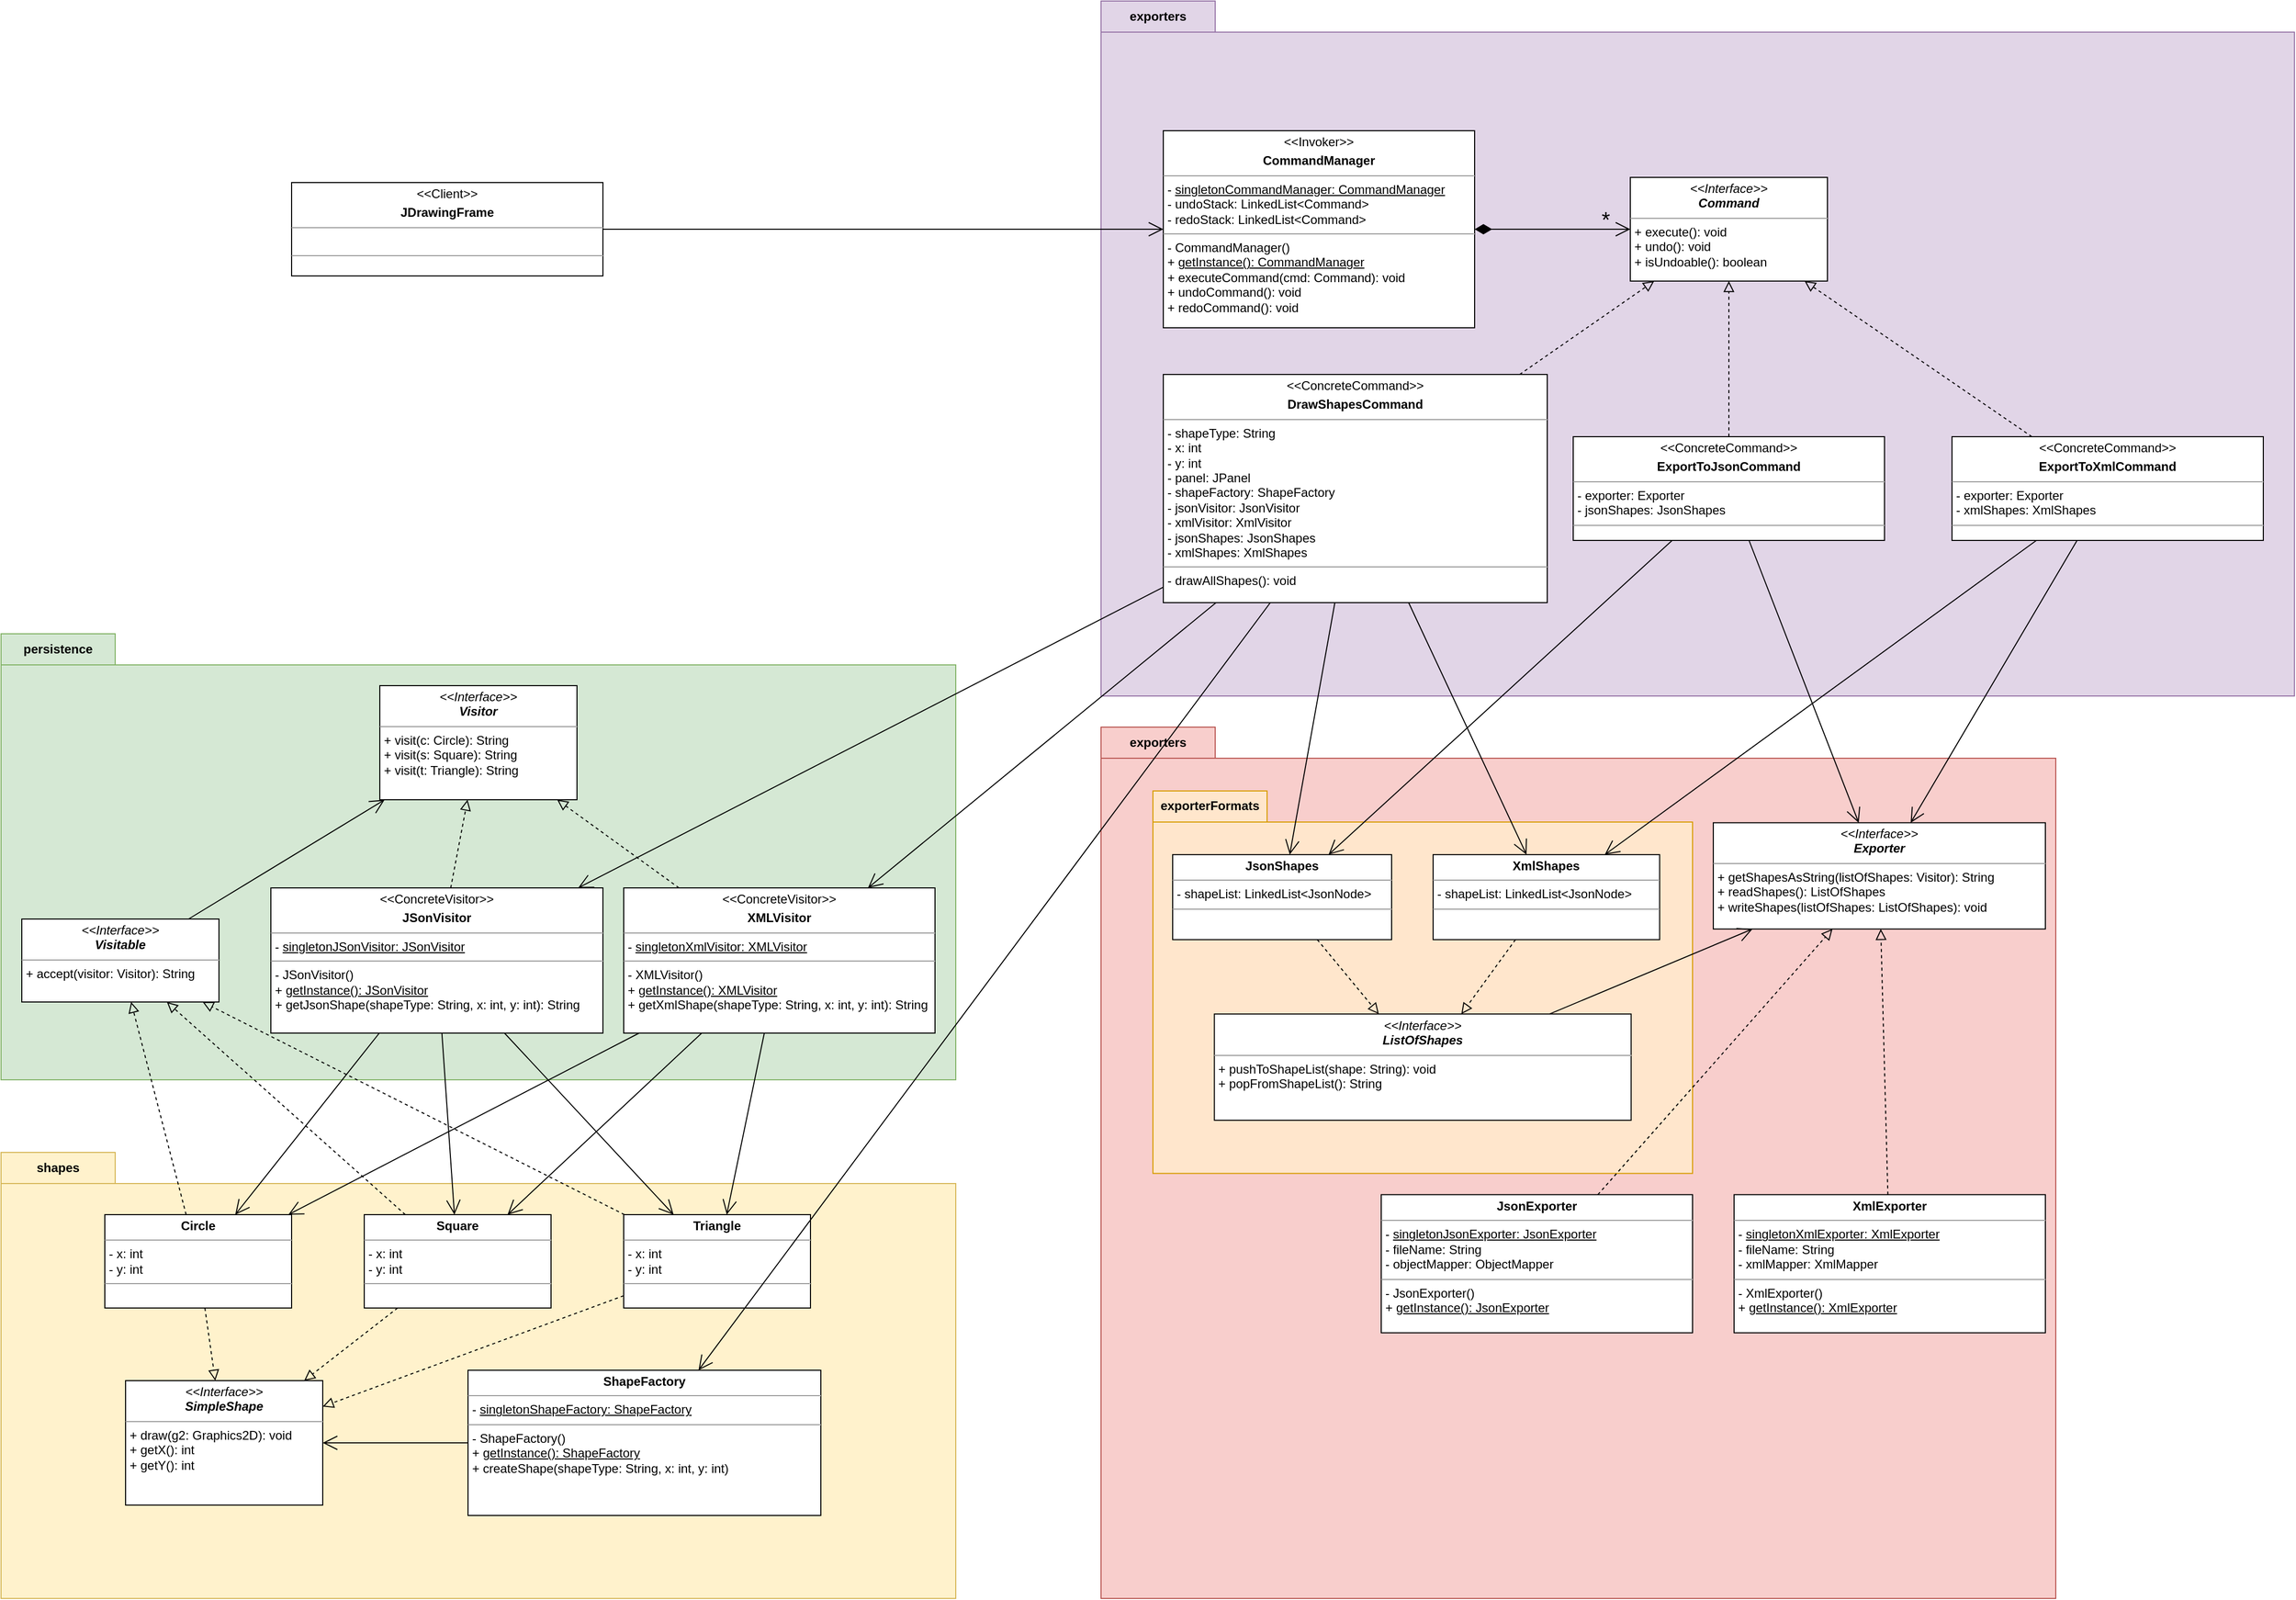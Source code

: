 <mxfile version="22.0.2" type="device">
  <diagram name="Page-1" id="yHwHfzgR9e0unk_ksKDr">
    <mxGraphModel dx="869" dy="1450" grid="1" gridSize="10" guides="1" tooltips="1" connect="1" arrows="1" fold="1" page="1" pageScale="1" pageWidth="1600" pageHeight="900" math="0" shadow="0">
      <root>
        <mxCell id="0" />
        <mxCell id="1" parent="0" />
        <mxCell id="zdaYkoFujApFUORkzW3X-61" value="exporters" style="shape=folder;fontStyle=1;tabWidth=110;tabHeight=30;tabPosition=left;html=1;boundedLbl=1;labelInHeader=1;container=1;collapsible=0;whiteSpace=wrap;fillColor=#e1d5e7;strokeColor=#9673a6;" parent="1" vertex="1">
          <mxGeometry x="1280" y="-660" width="1150" height="670" as="geometry" />
        </mxCell>
        <mxCell id="zdaYkoFujApFUORkzW3X-62" value="" style="html=1;strokeColor=none;resizeWidth=1;resizeHeight=1;fillColor=none;part=1;connectable=0;allowArrows=0;deletable=0;whiteSpace=wrap;" parent="zdaYkoFujApFUORkzW3X-61" vertex="1">
          <mxGeometry width="1150" height="469.0" relative="1" as="geometry">
            <mxPoint y="30" as="offset" />
          </mxGeometry>
        </mxCell>
        <mxCell id="zdaYkoFujApFUORkzW3X-52" value="&lt;p style=&quot;border-color: var(--border-color); margin: 4px 0px 0px; text-align: center;&quot;&gt;&amp;lt;&amp;lt;Invoker&amp;gt;&amp;gt;&lt;/p&gt;&lt;p style=&quot;margin:0px;margin-top:4px;text-align:center;&quot;&gt;&lt;b&gt;CommandManager&lt;/b&gt;&lt;/p&gt;&lt;hr size=&quot;1&quot;&gt;&lt;p style=&quot;margin:0px;margin-left:4px;&quot;&gt;- &lt;u&gt;singletonCommandManager: CommandManager&lt;/u&gt;&lt;/p&gt;&lt;p style=&quot;margin:0px;margin-left:4px;&quot;&gt;- undoStack: LinkedList&amp;lt;Command&amp;gt;&lt;/p&gt;&lt;p style=&quot;margin:0px;margin-left:4px;&quot;&gt;- redoStack: LinkedList&amp;lt;Command&amp;gt;&lt;/p&gt;&lt;hr size=&quot;1&quot;&gt;&lt;p style=&quot;border-color: var(--border-color); margin: 0px 0px 0px 4px;&quot;&gt;- CommandManager()&lt;/p&gt;&lt;p style=&quot;border-color: var(--border-color); margin: 0px 0px 0px 4px;&quot;&gt;+ &lt;u&gt;getInstance(): CommandManager&lt;/u&gt;&lt;/p&gt;&lt;p style=&quot;border-color: var(--border-color); margin: 0px 0px 0px 4px;&quot;&gt;+ executeCommand(cmd: Command): void&lt;/p&gt;&lt;p style=&quot;border-color: var(--border-color); margin: 0px 0px 0px 4px;&quot;&gt;+ undoCommand(): void&lt;/p&gt;&lt;p style=&quot;border-color: var(--border-color); margin: 0px 0px 0px 4px;&quot;&gt;+ redoCommand(): void&lt;/p&gt;" style="verticalAlign=top;align=left;overflow=fill;fontSize=12;fontFamily=Helvetica;html=1;whiteSpace=wrap;" parent="zdaYkoFujApFUORkzW3X-61" vertex="1">
          <mxGeometry x="60" y="125" width="300" height="190" as="geometry" />
        </mxCell>
        <mxCell id="zdaYkoFujApFUORkzW3X-56" value="&lt;p style=&quot;margin:0px;margin-top:4px;text-align:center;&quot;&gt;&amp;lt;&amp;lt;ConcreteCommand&amp;gt;&amp;gt;&lt;/p&gt;&lt;p style=&quot;margin:0px;margin-top:4px;text-align:center;&quot;&gt;&lt;b&gt;DrawShapesCommand&lt;/b&gt;&lt;/p&gt;&lt;hr size=&quot;1&quot;&gt;&lt;p style=&quot;margin:0px;margin-left:4px;&quot;&gt;&lt;span style=&quot;background-color: initial;&quot;&gt;- shapeType: String&lt;/span&gt;&lt;br&gt;&lt;/p&gt;&lt;p style=&quot;margin:0px;margin-left:4px;&quot;&gt;- x: int&lt;/p&gt;&lt;p style=&quot;margin:0px;margin-left:4px;&quot;&gt;- y: int&lt;/p&gt;&lt;p style=&quot;border-color: var(--border-color); margin: 0px 0px 0px 4px;&quot;&gt;- panel: JPanel&lt;/p&gt;&lt;p style=&quot;margin:0px;margin-left:4px;&quot;&gt;- shapeFactory: ShapeFactory&lt;/p&gt;&lt;div&gt;&lt;p style=&quot;border-color: var(--border-color); margin: 0px 0px 0px 4px;&quot;&gt;- jsonVisitor: JsonVisitor&lt;/p&gt;&lt;/div&gt;&lt;div&gt;&lt;p style=&quot;border-color: var(--border-color); margin: 0px 0px 0px 4px;&quot;&gt;- xmlVisitor: XmlVisitor&lt;/p&gt;&lt;/div&gt;&lt;div&gt;&lt;p style=&quot;border-color: var(--border-color); margin: 0px 0px 0px 4px;&quot;&gt;- jsonShapes: JsonShapes&lt;/p&gt;&lt;/div&gt;&lt;div&gt;&lt;p style=&quot;border-color: var(--border-color); margin: 0px 0px 0px 4px;&quot;&gt;- xmlShapes: XmlShapes&lt;/p&gt;&lt;/div&gt;&lt;hr size=&quot;1&quot;&gt;&lt;p style=&quot;border-color: var(--border-color); margin: 0px 0px 0px 4px;&quot;&gt;- drawAllShapes(): void&lt;/p&gt;" style="verticalAlign=top;align=left;overflow=fill;fontSize=12;fontFamily=Helvetica;html=1;whiteSpace=wrap;" parent="zdaYkoFujApFUORkzW3X-61" vertex="1">
          <mxGeometry x="60" y="360" width="370" height="220" as="geometry" />
        </mxCell>
        <mxCell id="zdaYkoFujApFUORkzW3X-51" value="&lt;p style=&quot;margin:0px;margin-top:4px;text-align:center;&quot;&gt;&lt;i&gt;&amp;lt;&amp;lt;Interface&amp;gt;&amp;gt;&lt;/i&gt;&lt;br&gt;&lt;b&gt;&lt;i&gt;Command&lt;/i&gt;&lt;/b&gt;&lt;/p&gt;&lt;hr size=&quot;1&quot;&gt;&lt;p style=&quot;margin:0px;margin-left:4px;&quot;&gt;&lt;/p&gt;&lt;p style=&quot;margin:0px;margin-left:4px;&quot;&gt;+ execute(): void&lt;/p&gt;&lt;p style=&quot;margin:0px;margin-left:4px;&quot;&gt;+ undo(): void&lt;/p&gt;&lt;p style=&quot;margin:0px;margin-left:4px;&quot;&gt;+ isUndoable(): boolean&lt;/p&gt;" style="verticalAlign=top;align=left;overflow=fill;fontSize=12;fontFamily=Helvetica;html=1;whiteSpace=wrap;" parent="zdaYkoFujApFUORkzW3X-61" vertex="1">
          <mxGeometry x="510" y="170" width="190" height="100" as="geometry" />
        </mxCell>
        <mxCell id="zdaYkoFujApFUORkzW3X-58" value="" style="endArrow=block;startArrow=none;endFill=0;startFill=0;endSize=8;html=1;verticalAlign=bottom;dashed=1;labelBackgroundColor=none;rounded=0;" parent="zdaYkoFujApFUORkzW3X-61" source="zdaYkoFujApFUORkzW3X-56" target="zdaYkoFujApFUORkzW3X-51" edge="1">
          <mxGeometry width="160" relative="1" as="geometry">
            <mxPoint x="398" y="630" as="sourcePoint" />
            <mxPoint x="480" y="560" as="targetPoint" />
          </mxGeometry>
        </mxCell>
        <mxCell id="zdaYkoFujApFUORkzW3X-53" value="&lt;p style=&quot;margin:0px;margin-top:4px;text-align:center;&quot;&gt;&amp;lt;&amp;lt;ConcreteCommand&amp;gt;&amp;gt;&lt;/p&gt;&lt;p style=&quot;margin:0px;margin-top:4px;text-align:center;&quot;&gt;&lt;b&gt;ExportToJsonCommand&lt;/b&gt;&lt;/p&gt;&lt;hr size=&quot;1&quot;&gt;&lt;p style=&quot;margin:0px;margin-left:4px;&quot;&gt;- exporter: Exporter&lt;/p&gt;&lt;p style=&quot;margin:0px;margin-left:4px;&quot;&gt;- jsonShapes: JsonShapes&lt;/p&gt;&lt;hr size=&quot;1&quot;&gt;&lt;p style=&quot;border-color: var(--border-color); margin: 0px 0px 0px 4px;&quot;&gt;&lt;br&gt;&lt;/p&gt;" style="verticalAlign=top;align=left;overflow=fill;fontSize=12;fontFamily=Helvetica;html=1;whiteSpace=wrap;" parent="zdaYkoFujApFUORkzW3X-61" vertex="1">
          <mxGeometry x="455" y="420" width="300" height="100" as="geometry" />
        </mxCell>
        <mxCell id="zdaYkoFujApFUORkzW3X-60" value="" style="endArrow=block;startArrow=none;endFill=0;startFill=0;endSize=8;html=1;verticalAlign=bottom;dashed=1;labelBackgroundColor=none;rounded=0;" parent="zdaYkoFujApFUORkzW3X-61" source="zdaYkoFujApFUORkzW3X-53" target="zdaYkoFujApFUORkzW3X-51" edge="1">
          <mxGeometry width="160" relative="1" as="geometry">
            <mxPoint x="359" y="440" as="sourcePoint" />
            <mxPoint x="559" y="290" as="targetPoint" />
          </mxGeometry>
        </mxCell>
        <mxCell id="zdaYkoFujApFUORkzW3X-55" value="&lt;p style=&quot;margin:0px;margin-top:4px;text-align:center;&quot;&gt;&amp;lt;&amp;lt;ConcreteCommand&amp;gt;&amp;gt;&lt;/p&gt;&lt;p style=&quot;margin:0px;margin-top:4px;text-align:center;&quot;&gt;&lt;b&gt;ExportToXmlCommand&lt;/b&gt;&lt;/p&gt;&lt;hr size=&quot;1&quot;&gt;&lt;p style=&quot;margin:0px;margin-left:4px;&quot;&gt;- exporter: Exporter&lt;/p&gt;&lt;p style=&quot;margin:0px;margin-left:4px;&quot;&gt;- xmlShapes: XmlShapes&lt;/p&gt;&lt;hr size=&quot;1&quot;&gt;&lt;p style=&quot;border-color: var(--border-color); margin: 0px 0px 0px 4px;&quot;&gt;&lt;br&gt;&lt;/p&gt;" style="verticalAlign=top;align=left;overflow=fill;fontSize=12;fontFamily=Helvetica;html=1;whiteSpace=wrap;" parent="zdaYkoFujApFUORkzW3X-61" vertex="1">
          <mxGeometry x="820" y="420" width="300" height="100" as="geometry" />
        </mxCell>
        <mxCell id="zdaYkoFujApFUORkzW3X-59" value="" style="endArrow=block;startArrow=none;endFill=0;startFill=0;endSize=8;html=1;verticalAlign=bottom;dashed=1;labelBackgroundColor=none;rounded=0;" parent="zdaYkoFujApFUORkzW3X-61" source="zdaYkoFujApFUORkzW3X-55" target="zdaYkoFujApFUORkzW3X-51" edge="1">
          <mxGeometry width="160" relative="1" as="geometry">
            <mxPoint x="349" y="430" as="sourcePoint" />
            <mxPoint x="549" y="280" as="targetPoint" />
          </mxGeometry>
        </mxCell>
        <mxCell id="zdaYkoFujApFUORkzW3X-90" value="" style="endArrow=open;html=1;endSize=12;startArrow=diamondThin;startSize=14;startFill=1;align=left;verticalAlign=bottom;rounded=0;" parent="zdaYkoFujApFUORkzW3X-61" source="zdaYkoFujApFUORkzW3X-52" target="zdaYkoFujApFUORkzW3X-51" edge="1">
          <mxGeometry x="0.6" relative="1" as="geometry">
            <mxPoint x="320" y="210" as="sourcePoint" />
            <mxPoint x="480" y="210" as="targetPoint" />
            <mxPoint as="offset" />
          </mxGeometry>
        </mxCell>
        <mxCell id="zdaYkoFujApFUORkzW3X-91" value="&lt;font style=&quot;font-size: 21px;&quot;&gt;*&lt;/font&gt;" style="edgeLabel;html=1;align=center;verticalAlign=middle;resizable=0;points=[];fontColor=default;labelBackgroundColor=none;" parent="zdaYkoFujApFUORkzW3X-90" vertex="1" connectable="0">
          <mxGeometry x="0.68" y="2" relative="1" as="geometry">
            <mxPoint y="-8" as="offset" />
          </mxGeometry>
        </mxCell>
        <mxCell id="zdaYkoFujApFUORkzW3X-27" value="exporters" style="shape=folder;fontStyle=1;tabWidth=110;tabHeight=30;tabPosition=left;html=1;boundedLbl=1;labelInHeader=1;container=1;collapsible=0;whiteSpace=wrap;fillColor=#f8cecc;strokeColor=#b85450;" parent="1" vertex="1">
          <mxGeometry x="1280" y="40" width="920" height="840" as="geometry" />
        </mxCell>
        <mxCell id="zdaYkoFujApFUORkzW3X-28" value="" style="html=1;strokeColor=none;resizeWidth=1;resizeHeight=1;fillColor=none;part=1;connectable=0;allowArrows=0;deletable=0;whiteSpace=wrap;" parent="zdaYkoFujApFUORkzW3X-27" vertex="1">
          <mxGeometry width="920" height="588" relative="1" as="geometry">
            <mxPoint y="30" as="offset" />
          </mxGeometry>
        </mxCell>
        <mxCell id="zdaYkoFujApFUORkzW3X-20" value="&lt;p style=&quot;margin:0px;margin-top:4px;text-align:center;&quot;&gt;&lt;b&gt;JsonExporter&lt;/b&gt;&lt;/p&gt;&lt;hr size=&quot;1&quot;&gt;&lt;p style=&quot;margin:0px;margin-left:4px;&quot;&gt;- &lt;u&gt;singletonJsonExporter: JsonExporter&lt;/u&gt;&lt;/p&gt;&lt;p style=&quot;margin:0px;margin-left:4px;&quot;&gt;- fileName: String&lt;/p&gt;&lt;p style=&quot;margin:0px;margin-left:4px;&quot;&gt;- objectMapper: ObjectMapper&lt;/p&gt;&lt;hr size=&quot;1&quot;&gt;&lt;p style=&quot;border-color: var(--border-color); margin: 0px 0px 0px 4px;&quot;&gt;- JsonExporter()&lt;/p&gt;&lt;p style=&quot;border-color: var(--border-color); margin: 0px 0px 0px 4px;&quot;&gt;+ &lt;u&gt;getInstance(): JsonExporter&lt;/u&gt;&lt;/p&gt;&lt;p style=&quot;border-color: var(--border-color); margin: 0px 0px 0px 4px;&quot;&gt;&lt;br&gt;&lt;/p&gt;" style="verticalAlign=top;align=left;overflow=fill;fontSize=12;fontFamily=Helvetica;html=1;whiteSpace=wrap;" parent="zdaYkoFujApFUORkzW3X-27" vertex="1">
          <mxGeometry x="270" y="450.732" width="300" height="133.171" as="geometry" />
        </mxCell>
        <mxCell id="zdaYkoFujApFUORkzW3X-21" value="&lt;p style=&quot;margin:0px;margin-top:4px;text-align:center;&quot;&gt;&lt;b&gt;XmlExporter&lt;/b&gt;&lt;/p&gt;&lt;hr size=&quot;1&quot;&gt;&lt;p style=&quot;margin:0px;margin-left:4px;&quot;&gt;- &lt;u&gt;singletonXmlExporter: XmlExporter&lt;/u&gt;&lt;/p&gt;&lt;p style=&quot;margin:0px;margin-left:4px;&quot;&gt;- fileName: String&lt;/p&gt;&lt;p style=&quot;margin:0px;margin-left:4px;&quot;&gt;- xmlMapper: XmlMapper&lt;/p&gt;&lt;hr size=&quot;1&quot;&gt;&lt;p style=&quot;border-color: var(--border-color); margin: 0px 0px 0px 4px;&quot;&gt;- XmlExporter()&lt;/p&gt;&lt;p style=&quot;border-color: var(--border-color); margin: 0px 0px 0px 4px;&quot;&gt;+ &lt;u&gt;getInstance(): XmlExporter&lt;/u&gt;&lt;/p&gt;&lt;p style=&quot;border-color: var(--border-color); margin: 0px 0px 0px 4px;&quot;&gt;&lt;br&gt;&lt;/p&gt;" style="verticalAlign=top;align=left;overflow=fill;fontSize=12;fontFamily=Helvetica;html=1;whiteSpace=wrap;" parent="zdaYkoFujApFUORkzW3X-27" vertex="1">
          <mxGeometry x="610" y="450.732" width="300" height="133.171" as="geometry" />
        </mxCell>
        <mxCell id="zdaYkoFujApFUORkzW3X-19" value="&lt;p style=&quot;margin:0px;margin-top:4px;text-align:center;&quot;&gt;&lt;i&gt;&amp;lt;&amp;lt;Interface&amp;gt;&amp;gt;&lt;/i&gt;&lt;br&gt;&lt;b&gt;&lt;i&gt;Exporter&lt;/i&gt;&lt;/b&gt;&lt;/p&gt;&lt;hr size=&quot;1&quot;&gt;&lt;p style=&quot;margin:0px;margin-left:4px;&quot;&gt;&lt;/p&gt;&lt;p style=&quot;margin:0px;margin-left:4px;&quot;&gt;+ getShapesAsString(listOfShapes: Visitor): String&lt;/p&gt;&lt;p style=&quot;margin:0px;margin-left:4px;&quot;&gt;+ readShapes(): ListOfShapes&lt;/p&gt;&lt;p style=&quot;margin:0px;margin-left:4px;&quot;&gt;+ writeShapes(listOfShapes: ListOfShapes): void&lt;/p&gt;" style="verticalAlign=top;align=left;overflow=fill;fontSize=12;fontFamily=Helvetica;html=1;whiteSpace=wrap;" parent="zdaYkoFujApFUORkzW3X-27" vertex="1">
          <mxGeometry x="590" y="92.195" width="320" height="102.439" as="geometry" />
        </mxCell>
        <mxCell id="zdaYkoFujApFUORkzW3X-23" value="" style="endArrow=block;startArrow=none;endFill=0;startFill=0;endSize=8;html=1;verticalAlign=bottom;dashed=1;labelBackgroundColor=none;rounded=0;" parent="zdaYkoFujApFUORkzW3X-27" source="zdaYkoFujApFUORkzW3X-21" target="zdaYkoFujApFUORkzW3X-19" edge="1">
          <mxGeometry width="160" relative="1" as="geometry">
            <mxPoint x="321" y="573.659" as="sourcePoint" />
            <mxPoint x="423" y="686.341" as="targetPoint" />
          </mxGeometry>
        </mxCell>
        <mxCell id="zdaYkoFujApFUORkzW3X-36" value="exporterFormats" style="shape=folder;fontStyle=1;tabWidth=110;tabHeight=30;tabPosition=left;html=1;boundedLbl=1;labelInHeader=1;container=1;collapsible=0;whiteSpace=wrap;fillColor=#ffe6cc;strokeColor=#d79b00;" parent="zdaYkoFujApFUORkzW3X-27" vertex="1">
          <mxGeometry x="50" y="61.463" width="520" height="368.78" as="geometry" />
        </mxCell>
        <mxCell id="zdaYkoFujApFUORkzW3X-37" value="" style="html=1;strokeColor=none;resizeWidth=1;resizeHeight=1;fillColor=none;part=1;connectable=0;allowArrows=0;deletable=0;whiteSpace=wrap;" parent="zdaYkoFujApFUORkzW3X-36" vertex="1">
          <mxGeometry width="520" height="258.146" relative="1" as="geometry">
            <mxPoint y="30" as="offset" />
          </mxGeometry>
        </mxCell>
        <mxCell id="zdaYkoFujApFUORkzW3X-44" value="&lt;p style=&quot;margin:0px;margin-top:4px;text-align:center;&quot;&gt;&lt;b&gt;JsonShapes&lt;/b&gt;&lt;/p&gt;&lt;hr size=&quot;1&quot;&gt;&lt;p style=&quot;margin:0px;margin-left:4px;&quot;&gt;&lt;span style=&quot;background-color: initial;&quot;&gt;- shapeList: LinkedList&amp;lt;JsonNode&amp;gt;&lt;/span&gt;&lt;/p&gt;&lt;hr size=&quot;1&quot;&gt;&lt;p style=&quot;border-color: var(--border-color); margin: 0px 0px 0px 4px;&quot;&gt;&lt;br&gt;&lt;/p&gt;" style="verticalAlign=top;align=left;overflow=fill;fontSize=12;fontFamily=Helvetica;html=1;whiteSpace=wrap;" parent="zdaYkoFujApFUORkzW3X-36" vertex="1">
          <mxGeometry x="19.02" y="61.463" width="210.98" height="81.951" as="geometry" />
        </mxCell>
        <mxCell id="zdaYkoFujApFUORkzW3X-46" value="&lt;p style=&quot;margin:0px;margin-top:4px;text-align:center;&quot;&gt;&lt;i&gt;&amp;lt;&amp;lt;Interface&amp;gt;&amp;gt;&lt;/i&gt;&lt;br&gt;&lt;b&gt;&lt;i&gt;ListOfShapes&lt;/i&gt;&lt;/b&gt;&lt;/p&gt;&lt;hr size=&quot;1&quot;&gt;&lt;p style=&quot;margin:0px;margin-left:4px;&quot;&gt;&lt;/p&gt;&lt;p style=&quot;margin:0px;margin-left:4px;&quot;&gt;&lt;span style=&quot;background-color: initial;&quot;&gt;+ pushToShapeList(shape: String): void&lt;/span&gt;&lt;br&gt;&lt;/p&gt;&lt;p style=&quot;margin:0px;margin-left:4px;&quot;&gt;+ popFromShapeList(): String&lt;/p&gt;" style="verticalAlign=top;align=left;overflow=fill;fontSize=12;fontFamily=Helvetica;html=1;whiteSpace=wrap;" parent="zdaYkoFujApFUORkzW3X-36" vertex="1">
          <mxGeometry x="59.21" y="215.122" width="401.59" height="102.439" as="geometry" />
        </mxCell>
        <mxCell id="zdaYkoFujApFUORkzW3X-47" value="" style="endArrow=block;startArrow=none;endFill=0;startFill=0;endSize=8;html=1;verticalAlign=bottom;dashed=1;labelBackgroundColor=none;rounded=0;" parent="zdaYkoFujApFUORkzW3X-36" source="zdaYkoFujApFUORkzW3X-44" target="zdaYkoFujApFUORkzW3X-46" edge="1">
          <mxGeometry width="160" relative="1" as="geometry">
            <mxPoint x="182" y="563.415" as="sourcePoint" />
            <mxPoint x="223.854" y="614.634" as="targetPoint" />
          </mxGeometry>
        </mxCell>
        <mxCell id="zdaYkoFujApFUORkzW3X-48" value="" style="endArrow=block;startArrow=none;endFill=0;startFill=0;endSize=8;html=1;verticalAlign=bottom;dashed=1;labelBackgroundColor=none;rounded=0;" parent="zdaYkoFujApFUORkzW3X-36" source="zdaYkoFujApFUORkzW3X-49" target="zdaYkoFujApFUORkzW3X-46" edge="1">
          <mxGeometry width="160" relative="1" as="geometry">
            <mxPoint x="338.211" y="194.634" as="sourcePoint" />
            <mxPoint x="217.512" y="256.098" as="targetPoint" />
          </mxGeometry>
        </mxCell>
        <mxCell id="zdaYkoFujApFUORkzW3X-49" value="&lt;p style=&quot;margin:0px;margin-top:4px;text-align:center;&quot;&gt;&lt;b&gt;XmlShapes&lt;/b&gt;&lt;/p&gt;&lt;hr size=&quot;1&quot;&gt;&lt;p style=&quot;margin:0px;margin-left:4px;&quot;&gt;&lt;span style=&quot;background-color: initial;&quot;&gt;- shapeList: LinkedList&amp;lt;JsonNode&amp;gt;&lt;/span&gt;&lt;/p&gt;&lt;hr size=&quot;1&quot;&gt;&lt;p style=&quot;border-color: var(--border-color); margin: 0px 0px 0px 4px;&quot;&gt;&lt;br&gt;&lt;/p&gt;" style="verticalAlign=top;align=left;overflow=fill;fontSize=12;fontFamily=Helvetica;html=1;whiteSpace=wrap;" parent="zdaYkoFujApFUORkzW3X-36" vertex="1">
          <mxGeometry x="270" y="61.463" width="218.29" height="81.951" as="geometry" />
        </mxCell>
        <mxCell id="zdaYkoFujApFUORkzW3X-50" value="" style="endArrow=open;endFill=1;endSize=12;html=1;rounded=0;" parent="zdaYkoFujApFUORkzW3X-27" source="zdaYkoFujApFUORkzW3X-46" target="zdaYkoFujApFUORkzW3X-19" edge="1">
          <mxGeometry width="160" relative="1" as="geometry">
            <mxPoint x="320" y="604.39" as="sourcePoint" />
            <mxPoint x="480" y="604.39" as="targetPoint" />
          </mxGeometry>
        </mxCell>
        <mxCell id="zdaYkoFujApFUORkzW3X-22" value="" style="endArrow=block;startArrow=none;endFill=0;startFill=0;endSize=8;html=1;verticalAlign=bottom;dashed=1;labelBackgroundColor=none;rounded=0;" parent="zdaYkoFujApFUORkzW3X-27" source="zdaYkoFujApFUORkzW3X-20" target="zdaYkoFujApFUORkzW3X-19" edge="1">
          <mxGeometry width="160" relative="1" as="geometry">
            <mxPoint x="240" y="829.756" as="sourcePoint" />
            <mxPoint x="450" y="860.488" as="targetPoint" />
          </mxGeometry>
        </mxCell>
        <mxCell id="zdaYkoFujApFUORkzW3X-15" value="persistence" style="shape=folder;fontStyle=1;tabWidth=110;tabHeight=30;tabPosition=left;html=1;boundedLbl=1;labelInHeader=1;container=1;collapsible=0;whiteSpace=wrap;fillColor=#d5e8d4;strokeColor=#82b366;" parent="1" vertex="1">
          <mxGeometry x="220" y="-50" width="920" height="430" as="geometry" />
        </mxCell>
        <mxCell id="zdaYkoFujApFUORkzW3X-16" value="" style="html=1;strokeColor=none;resizeWidth=1;resizeHeight=1;fillColor=none;part=1;connectable=0;allowArrows=0;deletable=0;whiteSpace=wrap;" parent="zdaYkoFujApFUORkzW3X-15" vertex="1">
          <mxGeometry width="920" height="301" relative="1" as="geometry">
            <mxPoint y="30" as="offset" />
          </mxGeometry>
        </mxCell>
        <mxCell id="zCLVzjutfTqSLtrkokwM-8" value="&lt;p style=&quot;margin:0px;margin-top:4px;text-align:center;&quot;&gt;&lt;i&gt;&amp;lt;&amp;lt;Interface&amp;gt;&amp;gt;&lt;/i&gt;&lt;br&gt;&lt;b&gt;&lt;i&gt;Visitable&lt;/i&gt;&lt;/b&gt;&lt;/p&gt;&lt;hr size=&quot;1&quot;&gt;&lt;p style=&quot;margin:0px;margin-left:4px;&quot;&gt;&lt;/p&gt;&lt;p style=&quot;margin:0px;margin-left:4px;&quot;&gt;+ accept(visitor: Visitor): String&lt;/p&gt;" style="verticalAlign=top;align=left;overflow=fill;fontSize=12;fontFamily=Helvetica;html=1;whiteSpace=wrap;" parent="zdaYkoFujApFUORkzW3X-15" vertex="1">
          <mxGeometry x="20" y="275" width="190" height="80" as="geometry" />
        </mxCell>
        <mxCell id="zdaYkoFujApFUORkzW3X-9" value="&lt;p style=&quot;margin:0px;margin-top:4px;text-align:center;&quot;&gt;&amp;lt;&amp;lt;ConcreteVisitor&amp;gt;&amp;gt;&lt;/p&gt;&lt;p style=&quot;margin:0px;margin-top:4px;text-align:center;&quot;&gt;&lt;b&gt;JSonVisitor&lt;/b&gt;&lt;/p&gt;&lt;hr size=&quot;1&quot;&gt;&lt;p style=&quot;margin:0px;margin-left:4px;&quot;&gt;- &lt;u&gt;singletonJSonVisitor: JSonVisitor&lt;/u&gt;&lt;/p&gt;&lt;hr size=&quot;1&quot;&gt;&lt;p style=&quot;border-color: var(--border-color); margin: 0px 0px 0px 4px;&quot;&gt;- JSonVisitor()&lt;/p&gt;&lt;p style=&quot;border-color: var(--border-color); margin: 0px 0px 0px 4px;&quot;&gt;+ &lt;u&gt;getInstance(): JSonVisitor&lt;/u&gt;&lt;/p&gt;&lt;p style=&quot;border-color: var(--border-color); margin: 0px 0px 0px 4px;&quot;&gt;+ getJsonShape(shapeType: String, x: int, y: int): String&lt;/p&gt;" style="verticalAlign=top;align=left;overflow=fill;fontSize=12;fontFamily=Helvetica;html=1;whiteSpace=wrap;" parent="zdaYkoFujApFUORkzW3X-15" vertex="1">
          <mxGeometry x="260" y="245" width="320" height="140" as="geometry" />
        </mxCell>
        <mxCell id="zdaYkoFujApFUORkzW3X-10" value="&lt;p style=&quot;margin:0px;margin-top:4px;text-align:center;&quot;&gt;&amp;lt;&amp;lt;ConcreteVisitor&amp;gt;&amp;gt;&lt;b&gt;&lt;br&gt;&lt;/b&gt;&lt;/p&gt;&lt;p style=&quot;margin:0px;margin-top:4px;text-align:center;&quot;&gt;&lt;b&gt;XMLVisitor&lt;/b&gt;&lt;/p&gt;&lt;hr size=&quot;1&quot;&gt;&lt;p style=&quot;margin:0px;margin-left:4px;&quot;&gt;- &lt;u&gt;singletonXmlVisitor: XMLVisitor&lt;/u&gt;&lt;/p&gt;&lt;hr size=&quot;1&quot;&gt;&lt;p style=&quot;border-color: var(--border-color); margin: 0px 0px 0px 4px;&quot;&gt;- XMLVisitor()&lt;/p&gt;&lt;p style=&quot;border-color: var(--border-color); margin: 0px 0px 0px 4px;&quot;&gt;+ &lt;u&gt;getInstance(): XMLVisitor&lt;/u&gt;&lt;/p&gt;&lt;p style=&quot;border-color: var(--border-color); margin: 0px 0px 0px 4px;&quot;&gt;+ getXmlShape(shapeType: String, x: int, y: int): String&lt;/p&gt;" style="verticalAlign=top;align=left;overflow=fill;fontSize=12;fontFamily=Helvetica;html=1;whiteSpace=wrap;" parent="zdaYkoFujApFUORkzW3X-15" vertex="1">
          <mxGeometry x="600" y="245" width="300" height="140" as="geometry" />
        </mxCell>
        <mxCell id="zdaYkoFujApFUORkzW3X-2" value="&lt;p style=&quot;margin:0px;margin-top:4px;text-align:center;&quot;&gt;&lt;i&gt;&amp;lt;&amp;lt;Interface&amp;gt;&amp;gt;&lt;/i&gt;&lt;br&gt;&lt;b&gt;&lt;i&gt;Visitor&lt;/i&gt;&lt;/b&gt;&lt;/p&gt;&lt;hr size=&quot;1&quot;&gt;&lt;p style=&quot;margin:0px;margin-left:4px;&quot;&gt;&lt;/p&gt;&lt;p style=&quot;margin:0px;margin-left:4px;&quot;&gt;+ visit(c: Circle): String&lt;br&gt;&lt;/p&gt;&lt;p style=&quot;margin:0px;margin-left:4px;&quot;&gt;+ visit(s: Square): String&lt;br&gt;&lt;/p&gt;&lt;p style=&quot;margin:0px;margin-left:4px;&quot;&gt;+ visit(t: Triangle): String&lt;br&gt;&lt;/p&gt;" style="verticalAlign=top;align=left;overflow=fill;fontSize=12;fontFamily=Helvetica;html=1;whiteSpace=wrap;" parent="zdaYkoFujApFUORkzW3X-15" vertex="1">
          <mxGeometry x="365" y="50" width="190" height="110" as="geometry" />
        </mxCell>
        <mxCell id="zdaYkoFujApFUORkzW3X-12" value="" style="endArrow=block;startArrow=none;endFill=0;startFill=0;endSize=8;html=1;verticalAlign=bottom;dashed=1;labelBackgroundColor=none;rounded=0;" parent="zdaYkoFujApFUORkzW3X-15" source="zdaYkoFujApFUORkzW3X-10" target="zdaYkoFujApFUORkzW3X-2" edge="1">
          <mxGeometry width="160" relative="1" as="geometry">
            <mxPoint x="415" y="240" as="sourcePoint" />
            <mxPoint x="539" y="320" as="targetPoint" />
          </mxGeometry>
        </mxCell>
        <mxCell id="zdaYkoFujApFUORkzW3X-11" value="" style="endArrow=block;startArrow=none;endFill=0;startFill=0;endSize=8;html=1;verticalAlign=bottom;dashed=1;labelBackgroundColor=none;rounded=0;" parent="zdaYkoFujApFUORkzW3X-15" source="zdaYkoFujApFUORkzW3X-9" target="zdaYkoFujApFUORkzW3X-2" edge="1">
          <mxGeometry width="160" relative="1" as="geometry">
            <mxPoint x="620" y="552" as="sourcePoint" />
            <mxPoint x="330" y="430" as="targetPoint" />
          </mxGeometry>
        </mxCell>
        <mxCell id="zdaYkoFujApFUORkzW3X-17" value="" style="endArrow=open;endFill=1;endSize=12;html=1;rounded=0;" parent="zdaYkoFujApFUORkzW3X-15" source="zCLVzjutfTqSLtrkokwM-8" target="zdaYkoFujApFUORkzW3X-2" edge="1">
          <mxGeometry width="160" relative="1" as="geometry">
            <mxPoint x="320" y="556" as="sourcePoint" />
            <mxPoint x="533" y="430" as="targetPoint" />
          </mxGeometry>
        </mxCell>
        <mxCell id="zdaYkoFujApFUORkzW3X-13" value="shapes" style="shape=folder;fontStyle=1;tabWidth=110;tabHeight=30;tabPosition=left;html=1;boundedLbl=1;labelInHeader=1;container=1;collapsible=0;whiteSpace=wrap;fillColor=#fff2cc;strokeColor=#d6b656;" parent="1" vertex="1">
          <mxGeometry x="220" y="450" width="920" height="430" as="geometry" />
        </mxCell>
        <mxCell id="zdaYkoFujApFUORkzW3X-14" value="" style="html=1;strokeColor=none;resizeWidth=1;resizeHeight=1;fillColor=none;part=1;connectable=0;allowArrows=0;deletable=0;whiteSpace=wrap;" parent="zdaYkoFujApFUORkzW3X-13" vertex="1">
          <mxGeometry width="920" height="301" relative="1" as="geometry">
            <mxPoint y="30" as="offset" />
          </mxGeometry>
        </mxCell>
        <mxCell id="zCLVzjutfTqSLtrkokwM-7" value="&lt;p style=&quot;margin:0px;margin-top:4px;text-align:center;&quot;&gt;&lt;b&gt;Circle&lt;/b&gt;&lt;/p&gt;&lt;hr size=&quot;1&quot;&gt;&lt;p style=&quot;margin:0px;margin-left:4px;&quot;&gt;- x: int&lt;/p&gt;&lt;p style=&quot;margin:0px;margin-left:4px;&quot;&gt;- y: int&lt;/p&gt;&lt;hr size=&quot;1&quot;&gt;&lt;p style=&quot;border-color: var(--border-color); margin: 0px 0px 0px 4px;&quot;&gt;&lt;br&gt;&lt;/p&gt;" style="verticalAlign=top;align=left;overflow=fill;fontSize=12;fontFamily=Helvetica;html=1;whiteSpace=wrap;" parent="zdaYkoFujApFUORkzW3X-13" vertex="1">
          <mxGeometry x="100" y="60" width="180" height="90" as="geometry" />
        </mxCell>
        <mxCell id="zCLVzjutfTqSLtrkokwM-16" value="&lt;p style=&quot;margin:0px;margin-top:4px;text-align:center;&quot;&gt;&lt;b&gt;Square&lt;/b&gt;&lt;/p&gt;&lt;hr size=&quot;1&quot;&gt;&lt;p style=&quot;margin:0px;margin-left:4px;&quot;&gt;- x: int&lt;/p&gt;&lt;p style=&quot;margin:0px;margin-left:4px;&quot;&gt;- y: int&lt;/p&gt;&lt;hr size=&quot;1&quot;&gt;&lt;p style=&quot;border-color: var(--border-color); margin: 0px 0px 0px 4px;&quot;&gt;&lt;br&gt;&lt;/p&gt;" style="verticalAlign=top;align=left;overflow=fill;fontSize=12;fontFamily=Helvetica;html=1;whiteSpace=wrap;" parent="zdaYkoFujApFUORkzW3X-13" vertex="1">
          <mxGeometry x="350" y="60" width="180" height="90" as="geometry" />
        </mxCell>
        <mxCell id="zCLVzjutfTqSLtrkokwM-17" value="&lt;p style=&quot;margin:0px;margin-top:4px;text-align:center;&quot;&gt;&lt;b&gt;Triangle&lt;/b&gt;&lt;/p&gt;&lt;hr size=&quot;1&quot;&gt;&lt;p style=&quot;margin:0px;margin-left:4px;&quot;&gt;- x: int&lt;/p&gt;&lt;p style=&quot;margin:0px;margin-left:4px;&quot;&gt;- y: int&lt;/p&gt;&lt;hr size=&quot;1&quot;&gt;&lt;p style=&quot;border-color: var(--border-color); margin: 0px 0px 0px 4px;&quot;&gt;&lt;br&gt;&lt;/p&gt;" style="verticalAlign=top;align=left;overflow=fill;fontSize=12;fontFamily=Helvetica;html=1;whiteSpace=wrap;" parent="zdaYkoFujApFUORkzW3X-13" vertex="1">
          <mxGeometry x="600" y="60" width="180" height="90" as="geometry" />
        </mxCell>
        <mxCell id="zCLVzjutfTqSLtrkokwM-6" value="&lt;p style=&quot;margin:0px;margin-top:4px;text-align:center;&quot;&gt;&lt;i&gt;&amp;lt;&amp;lt;Interface&amp;gt;&amp;gt;&lt;/i&gt;&lt;br&gt;&lt;b&gt;&lt;i&gt;SimpleShape&lt;/i&gt;&lt;/b&gt;&lt;/p&gt;&lt;hr size=&quot;1&quot;&gt;&lt;p style=&quot;margin:0px;margin-left:4px;&quot;&gt;&lt;/p&gt;&lt;p style=&quot;margin:0px;margin-left:4px;&quot;&gt;+ draw(g2: Graphics2D): void&lt;br&gt;+ getX(): int&lt;/p&gt;&lt;p style=&quot;margin:0px;margin-left:4px;&quot;&gt;+ getY(): int&lt;/p&gt;" style="verticalAlign=top;align=left;overflow=fill;fontSize=12;fontFamily=Helvetica;html=1;whiteSpace=wrap;" parent="zdaYkoFujApFUORkzW3X-13" vertex="1">
          <mxGeometry x="120" y="220" width="190" height="120" as="geometry" />
        </mxCell>
        <mxCell id="zCLVzjutfTqSLtrkokwM-15" value="" style="endArrow=block;startArrow=none;endFill=0;startFill=0;endSize=8;html=1;verticalAlign=bottom;dashed=1;labelBackgroundColor=none;rounded=0;" parent="zdaYkoFujApFUORkzW3X-13" source="zCLVzjutfTqSLtrkokwM-7" target="zCLVzjutfTqSLtrkokwM-6" edge="1">
          <mxGeometry width="160" relative="1" as="geometry">
            <mxPoint x="487" y="100" as="sourcePoint" />
            <mxPoint x="420" y="-90" as="targetPoint" />
          </mxGeometry>
        </mxCell>
        <mxCell id="w9Ub0V21N-MGmAv5H9Z2-1" value="" style="endArrow=block;startArrow=none;endFill=0;startFill=0;endSize=8;html=1;verticalAlign=bottom;dashed=1;labelBackgroundColor=none;rounded=0;" parent="zdaYkoFujApFUORkzW3X-13" source="zCLVzjutfTqSLtrkokwM-16" target="zCLVzjutfTqSLtrkokwM-6" edge="1">
          <mxGeometry width="160" relative="1" as="geometry">
            <mxPoint x="212" y="200" as="sourcePoint" />
            <mxPoint x="213" y="260" as="targetPoint" />
          </mxGeometry>
        </mxCell>
        <mxCell id="w9Ub0V21N-MGmAv5H9Z2-3" value="" style="endArrow=block;startArrow=none;endFill=0;startFill=0;endSize=8;html=1;verticalAlign=bottom;dashed=1;labelBackgroundColor=none;rounded=0;" parent="zdaYkoFujApFUORkzW3X-13" source="zCLVzjutfTqSLtrkokwM-17" target="zCLVzjutfTqSLtrkokwM-6" edge="1">
          <mxGeometry width="160" relative="1" as="geometry">
            <mxPoint x="338" y="200" as="sourcePoint" />
            <mxPoint x="277" y="260" as="targetPoint" />
          </mxGeometry>
        </mxCell>
        <mxCell id="w9Ub0V21N-MGmAv5H9Z2-7" value="&lt;p style=&quot;margin:0px;margin-top:4px;text-align:center;&quot;&gt;&lt;b&gt;ShapeFactory&lt;/b&gt;&lt;/p&gt;&lt;hr size=&quot;1&quot;&gt;&lt;p style=&quot;margin:0px;margin-left:4px;&quot;&gt;- &lt;u&gt;singletonShapeFactory: ShapeFactory&lt;/u&gt;&lt;/p&gt;&lt;hr size=&quot;1&quot;&gt;&lt;p style=&quot;border-color: var(--border-color); margin: 0px 0px 0px 4px;&quot;&gt;- ShapeFactory()&lt;/p&gt;&lt;p style=&quot;border-color: var(--border-color); margin: 0px 0px 0px 4px;&quot;&gt;+ &lt;u&gt;getInstance(): ShapeFactory&lt;/u&gt;&lt;/p&gt;&lt;p style=&quot;border-color: var(--border-color); margin: 0px 0px 0px 4px;&quot;&gt;+ createShape(shapeType: String, x: int, y: int)&lt;/p&gt;" style="verticalAlign=top;align=left;overflow=fill;fontSize=12;fontFamily=Helvetica;html=1;whiteSpace=wrap;" parent="zdaYkoFujApFUORkzW3X-13" vertex="1">
          <mxGeometry x="450" y="210" width="340" height="140" as="geometry" />
        </mxCell>
        <mxCell id="zdaYkoFujApFUORkzW3X-1" value="" style="endArrow=open;endFill=1;endSize=12;html=1;rounded=0;" parent="zdaYkoFujApFUORkzW3X-13" source="w9Ub0V21N-MGmAv5H9Z2-7" target="zCLVzjutfTqSLtrkokwM-6" edge="1">
          <mxGeometry width="160" relative="1" as="geometry">
            <mxPoint x="410" y="120" as="sourcePoint" />
            <mxPoint x="570" y="120" as="targetPoint" />
          </mxGeometry>
        </mxCell>
        <mxCell id="zCLVzjutfTqSLtrkokwM-14" value="" style="endArrow=block;startArrow=none;endFill=0;startFill=0;endSize=8;html=1;verticalAlign=bottom;dashed=1;labelBackgroundColor=none;rounded=0;" parent="1" source="zCLVzjutfTqSLtrkokwM-7" target="zCLVzjutfTqSLtrkokwM-8" edge="1">
          <mxGeometry width="160" relative="1" as="geometry">
            <mxPoint x="610" y="430" as="sourcePoint" />
            <mxPoint x="770" y="430" as="targetPoint" />
          </mxGeometry>
        </mxCell>
        <mxCell id="w9Ub0V21N-MGmAv5H9Z2-5" value="" style="endArrow=block;startArrow=none;endFill=0;startFill=0;endSize=8;html=1;verticalAlign=bottom;dashed=1;labelBackgroundColor=none;rounded=0;" parent="1" source="zCLVzjutfTqSLtrkokwM-16" target="zCLVzjutfTqSLtrkokwM-8" edge="1">
          <mxGeometry width="160" relative="1" as="geometry">
            <mxPoint x="465" y="490" as="sourcePoint" />
            <mxPoint x="506" y="300" as="targetPoint" />
          </mxGeometry>
        </mxCell>
        <mxCell id="w9Ub0V21N-MGmAv5H9Z2-6" value="" style="endArrow=block;startArrow=none;endFill=0;startFill=0;endSize=8;html=1;verticalAlign=bottom;dashed=1;labelBackgroundColor=none;rounded=0;" parent="1" source="zCLVzjutfTqSLtrkokwM-17" target="zCLVzjutfTqSLtrkokwM-8" edge="1">
          <mxGeometry width="160" relative="1" as="geometry">
            <mxPoint x="619" y="490" as="sourcePoint" />
            <mxPoint x="533" y="300" as="targetPoint" />
          </mxGeometry>
        </mxCell>
        <mxCell id="zdaYkoFujApFUORkzW3X-76" value="" style="endArrow=open;endFill=1;endSize=12;html=1;rounded=0;" parent="1" source="zdaYkoFujApFUORkzW3X-9" target="zCLVzjutfTqSLtrkokwM-7" edge="1">
          <mxGeometry width="160" relative="1" as="geometry">
            <mxPoint x="680" y="740" as="sourcePoint" />
            <mxPoint x="540" y="740" as="targetPoint" />
          </mxGeometry>
        </mxCell>
        <mxCell id="zdaYkoFujApFUORkzW3X-77" value="" style="endArrow=open;endFill=1;endSize=12;html=1;rounded=0;" parent="1" source="zdaYkoFujApFUORkzW3X-9" target="zCLVzjutfTqSLtrkokwM-17" edge="1">
          <mxGeometry width="160" relative="1" as="geometry">
            <mxPoint x="505" y="170" as="sourcePoint" />
            <mxPoint x="430" y="520" as="targetPoint" />
          </mxGeometry>
        </mxCell>
        <mxCell id="zdaYkoFujApFUORkzW3X-78" value="" style="endArrow=open;endFill=1;endSize=12;html=1;rounded=0;" parent="1" source="zdaYkoFujApFUORkzW3X-9" target="zCLVzjutfTqSLtrkokwM-16" edge="1">
          <mxGeometry width="160" relative="1" as="geometry">
            <mxPoint x="515" y="180" as="sourcePoint" />
            <mxPoint x="440" y="530" as="targetPoint" />
          </mxGeometry>
        </mxCell>
        <mxCell id="zdaYkoFujApFUORkzW3X-82" value="" style="endArrow=open;endFill=1;endSize=12;html=1;rounded=0;" parent="1" source="zdaYkoFujApFUORkzW3X-10" target="zCLVzjutfTqSLtrkokwM-17" edge="1">
          <mxGeometry width="160" relative="1" as="geometry">
            <mxPoint x="580" y="170" as="sourcePoint" />
            <mxPoint x="881" y="520" as="targetPoint" />
          </mxGeometry>
        </mxCell>
        <mxCell id="zdaYkoFujApFUORkzW3X-83" value="" style="endArrow=open;endFill=1;endSize=12;html=1;rounded=0;" parent="1" source="zdaYkoFujApFUORkzW3X-10" target="zCLVzjutfTqSLtrkokwM-7" edge="1">
          <mxGeometry width="160" relative="1" as="geometry">
            <mxPoint x="869" y="170" as="sourcePoint" />
            <mxPoint x="914" y="520" as="targetPoint" />
          </mxGeometry>
        </mxCell>
        <mxCell id="zdaYkoFujApFUORkzW3X-84" value="" style="endArrow=open;endFill=1;endSize=12;html=1;rounded=0;" parent="1" source="zdaYkoFujApFUORkzW3X-10" target="zCLVzjutfTqSLtrkokwM-16" edge="1">
          <mxGeometry width="160" relative="1" as="geometry">
            <mxPoint x="879" y="180" as="sourcePoint" />
            <mxPoint x="924" y="530" as="targetPoint" />
          </mxGeometry>
        </mxCell>
        <mxCell id="zdaYkoFujApFUORkzW3X-85" value="" style="endArrow=open;endFill=1;endSize=12;html=1;rounded=0;" parent="1" source="zdaYkoFujApFUORkzW3X-53" target="zdaYkoFujApFUORkzW3X-19" edge="1">
          <mxGeometry width="160" relative="1" as="geometry">
            <mxPoint x="1722" y="320" as="sourcePoint" />
            <mxPoint x="1918" y="240" as="targetPoint" />
          </mxGeometry>
        </mxCell>
        <mxCell id="zdaYkoFujApFUORkzW3X-86" value="" style="endArrow=open;endFill=1;endSize=12;html=1;rounded=0;" parent="1" source="zdaYkoFujApFUORkzW3X-55" target="zdaYkoFujApFUORkzW3X-19" edge="1">
          <mxGeometry width="160" relative="1" as="geometry">
            <mxPoint x="1819" y="-130" as="sourcePoint" />
            <mxPoint x="2006" y="140" as="targetPoint" />
          </mxGeometry>
        </mxCell>
        <mxCell id="zdaYkoFujApFUORkzW3X-87" value="" style="endArrow=open;endFill=1;endSize=12;html=1;rounded=0;" parent="1" source="zdaYkoFujApFUORkzW3X-55" target="zdaYkoFujApFUORkzW3X-49" edge="1">
          <mxGeometry width="160" relative="1" as="geometry">
            <mxPoint x="2135" y="-130" as="sourcePoint" />
            <mxPoint x="2055" y="140" as="targetPoint" />
          </mxGeometry>
        </mxCell>
        <mxCell id="zdaYkoFujApFUORkzW3X-88" value="" style="endArrow=open;endFill=1;endSize=12;html=1;rounded=0;" parent="1" source="zdaYkoFujApFUORkzW3X-53" target="zdaYkoFujApFUORkzW3X-44" edge="1">
          <mxGeometry width="160" relative="1" as="geometry">
            <mxPoint x="2095" y="-130" as="sourcePoint" />
            <mxPoint x="1763" y="170" as="targetPoint" />
          </mxGeometry>
        </mxCell>
        <mxCell id="zdaYkoFujApFUORkzW3X-92" value="" style="endArrow=open;endFill=1;endSize=12;html=1;rounded=0;" parent="1" source="zdaYkoFujApFUORkzW3X-56" target="zdaYkoFujApFUORkzW3X-10" edge="1">
          <mxGeometry width="160" relative="1" as="geometry">
            <mxPoint x="1744" y="-130" as="sourcePoint" />
            <mxPoint x="1497" y="170" as="targetPoint" />
          </mxGeometry>
        </mxCell>
        <mxCell id="zdaYkoFujApFUORkzW3X-93" value="" style="endArrow=open;endFill=1;endSize=12;html=1;rounded=0;" parent="1" source="zdaYkoFujApFUORkzW3X-56" target="zdaYkoFujApFUORkzW3X-9" edge="1">
          <mxGeometry width="160" relative="1" as="geometry">
            <mxPoint x="1282" y="-20" as="sourcePoint" />
            <mxPoint x="1052" y="205" as="targetPoint" />
          </mxGeometry>
        </mxCell>
        <mxCell id="zdaYkoFujApFUORkzW3X-94" value="" style="endArrow=open;endFill=1;endSize=12;html=1;rounded=0;" parent="1" source="zdaYkoFujApFUORkzW3X-56" target="zdaYkoFujApFUORkzW3X-44" edge="1">
          <mxGeometry width="160" relative="1" as="geometry">
            <mxPoint x="1282" y="-20" as="sourcePoint" />
            <mxPoint x="1052" y="205" as="targetPoint" />
          </mxGeometry>
        </mxCell>
        <mxCell id="zdaYkoFujApFUORkzW3X-95" value="" style="endArrow=open;endFill=1;endSize=12;html=1;rounded=0;" parent="1" source="zdaYkoFujApFUORkzW3X-56" target="zdaYkoFujApFUORkzW3X-49" edge="1">
          <mxGeometry width="160" relative="1" as="geometry">
            <mxPoint x="1413" y="-20" as="sourcePoint" />
            <mxPoint x="1456" y="170" as="targetPoint" />
          </mxGeometry>
        </mxCell>
        <mxCell id="zdaYkoFujApFUORkzW3X-96" value="" style="endArrow=open;endFill=1;endSize=12;html=1;rounded=0;" parent="1" source="zdaYkoFujApFUORkzW3X-56" target="w9Ub0V21N-MGmAv5H9Z2-7" edge="1">
          <mxGeometry width="160" relative="1" as="geometry">
            <mxPoint x="1282" y="-20" as="sourcePoint" />
            <mxPoint x="1052" y="205" as="targetPoint" />
          </mxGeometry>
        </mxCell>
        <mxCell id="zdaYkoFujApFUORkzW3X-97" value="&lt;p style=&quot;border-color: var(--border-color); margin: 4px 0px 0px; text-align: center;&quot;&gt;&amp;lt;&amp;lt;Client&amp;gt;&amp;gt;&lt;/p&gt;&lt;p style=&quot;margin:0px;margin-top:4px;text-align:center;&quot;&gt;&lt;b&gt;JDrawingFrame&lt;/b&gt;&lt;/p&gt;&lt;hr size=&quot;1&quot;&gt;&lt;p style=&quot;margin:0px;margin-left:4px;&quot;&gt;&lt;br&gt;&lt;/p&gt;&lt;hr size=&quot;1&quot;&gt;&lt;p style=&quot;border-color: var(--border-color); margin: 0px 0px 0px 4px;&quot;&gt;&lt;br&gt;&lt;/p&gt;" style="verticalAlign=top;align=left;overflow=fill;fontSize=12;fontFamily=Helvetica;html=1;whiteSpace=wrap;" parent="1" vertex="1">
          <mxGeometry x="500" y="-485" width="300" height="90" as="geometry" />
        </mxCell>
        <mxCell id="zdaYkoFujApFUORkzW3X-98" value="" style="endArrow=open;endFill=1;endSize=12;html=1;rounded=0;" parent="1" source="zdaYkoFujApFUORkzW3X-97" target="zdaYkoFujApFUORkzW3X-52" edge="1">
          <mxGeometry width="160" relative="1" as="geometry">
            <mxPoint x="1130" y="-320" as="sourcePoint" />
            <mxPoint x="1290" y="-320" as="targetPoint" />
          </mxGeometry>
        </mxCell>
      </root>
    </mxGraphModel>
  </diagram>
</mxfile>
